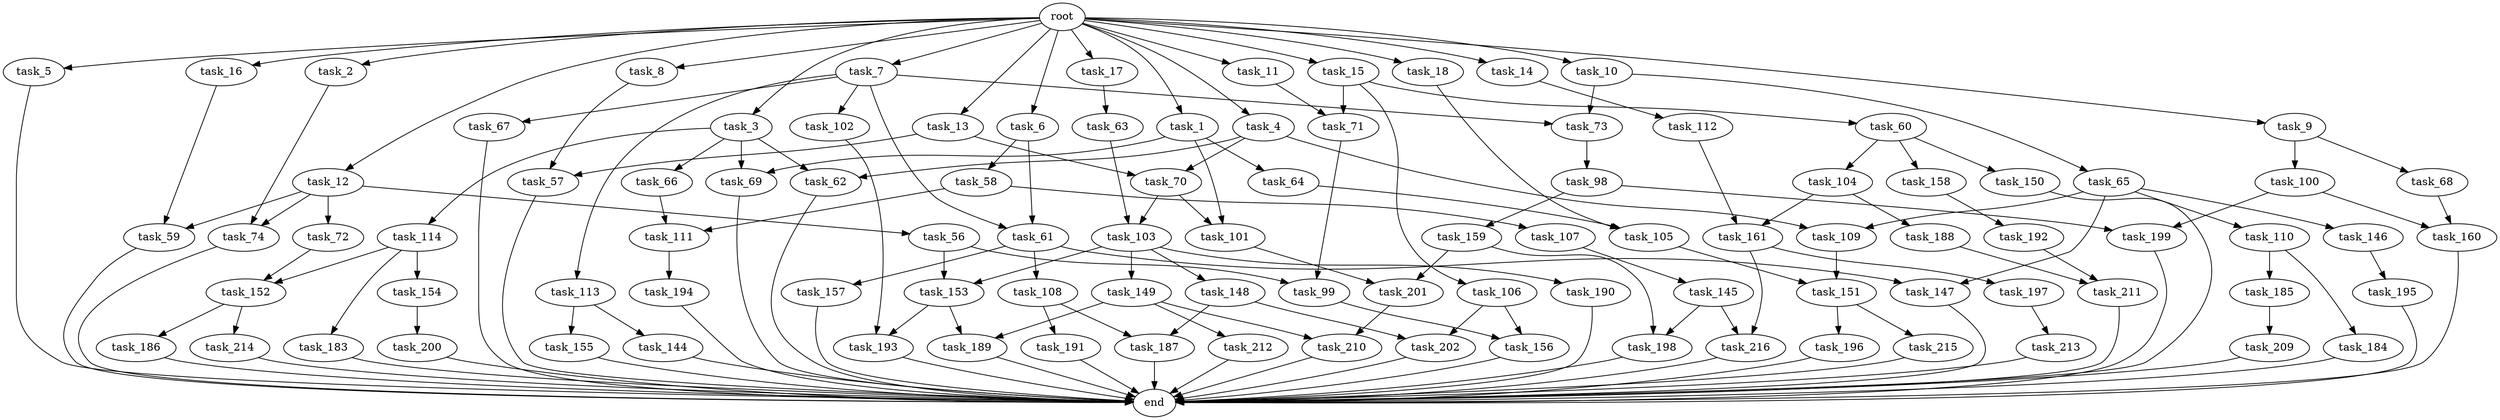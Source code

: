 digraph G {
  root [size="0.000000"];
  task_1 [size="2.048000"];
  task_2 [size="2.048000"];
  task_3 [size="2.048000"];
  task_4 [size="2.048000"];
  task_5 [size="2.048000"];
  task_6 [size="2.048000"];
  task_7 [size="2.048000"];
  task_8 [size="2.048000"];
  task_9 [size="2.048000"];
  task_10 [size="2.048000"];
  task_11 [size="2.048000"];
  task_12 [size="2.048000"];
  task_13 [size="2.048000"];
  task_14 [size="2.048000"];
  task_15 [size="2.048000"];
  task_16 [size="2.048000"];
  task_17 [size="2.048000"];
  task_18 [size="2.048000"];
  task_56 [size="68719476.736000"];
  task_57 [size="584115552.256000"];
  task_58 [size="68719476.736000"];
  task_59 [size="1168231104.512000"];
  task_60 [size="841813590.016000"];
  task_61 [size="1786706395.136000"];
  task_62 [size="1992864825.344000"];
  task_63 [size="68719476.736000"];
  task_64 [size="618475290.624000"];
  task_65 [size="429496729.600000"];
  task_66 [size="274877906.944000"];
  task_67 [size="1717986918.400000"];
  task_68 [size="1391569403.904000"];
  task_69 [size="893353197.568000"];
  task_70 [size="2147483648.000000"];
  task_71 [size="1941325217.792000"];
  task_72 [size="68719476.736000"];
  task_73 [size="2147483648.000000"];
  task_74 [size="687194767.360000"];
  task_98 [size="1099511627.776000"];
  task_99 [size="1546188226.560000"];
  task_100 [size="1391569403.904000"];
  task_101 [size="687194767.360000"];
  task_102 [size="1717986918.400000"];
  task_103 [size="137438953.472000"];
  task_104 [size="429496729.600000"];
  task_105 [size="1168231104.512000"];
  task_106 [size="841813590.016000"];
  task_107 [size="274877906.944000"];
  task_108 [size="841813590.016000"];
  task_109 [size="2147483648.000000"];
  task_110 [size="429496729.600000"];
  task_111 [size="429496729.600000"];
  task_112 [size="429496729.600000"];
  task_113 [size="1717986918.400000"];
  task_114 [size="274877906.944000"];
  task_144 [size="68719476.736000"];
  task_145 [size="154618822.656000"];
  task_146 [size="429496729.600000"];
  task_147 [size="1271310319.616000"];
  task_148 [size="1717986918.400000"];
  task_149 [size="1717986918.400000"];
  task_150 [size="429496729.600000"];
  task_151 [size="687194767.360000"];
  task_152 [size="2559800508.416000"];
  task_153 [size="3109556322.304000"];
  task_154 [size="841813590.016000"];
  task_155 [size="68719476.736000"];
  task_156 [size="584115552.256000"];
  task_157 [size="841813590.016000"];
  task_158 [size="429496729.600000"];
  task_159 [size="618475290.624000"];
  task_160 [size="1374389534.720000"];
  task_161 [size="996432412.672000"];
  task_183 [size="841813590.016000"];
  task_184 [size="68719476.736000"];
  task_185 [size="68719476.736000"];
  task_186 [size="1099511627.776000"];
  task_187 [size="429496729.600000"];
  task_188 [size="841813590.016000"];
  task_189 [size="3435973836.800000"];
  task_190 [size="1717986918.400000"];
  task_191 [size="154618822.656000"];
  task_192 [size="618475290.624000"];
  task_193 [size="3435973836.800000"];
  task_194 [size="429496729.600000"];
  task_195 [size="68719476.736000"];
  task_196 [size="618475290.624000"];
  task_197 [size="841813590.016000"];
  task_198 [size="2491081031.680000"];
  task_199 [size="1717986918.400000"];
  task_200 [size="1717986918.400000"];
  task_201 [size="1546188226.560000"];
  task_202 [size="704374636.544000"];
  task_209 [size="1099511627.776000"];
  task_210 [size="3109556322.304000"];
  task_211 [size="2336462209.024000"];
  task_212 [size="1717986918.400000"];
  task_213 [size="1099511627.776000"];
  task_214 [size="1099511627.776000"];
  task_215 [size="618475290.624000"];
  task_216 [size="1941325217.792000"];
  end [size="0.000000"];

  root -> task_1 [size="1.000000"];
  root -> task_2 [size="1.000000"];
  root -> task_3 [size="1.000000"];
  root -> task_4 [size="1.000000"];
  root -> task_5 [size="1.000000"];
  root -> task_6 [size="1.000000"];
  root -> task_7 [size="1.000000"];
  root -> task_8 [size="1.000000"];
  root -> task_9 [size="1.000000"];
  root -> task_10 [size="1.000000"];
  root -> task_11 [size="1.000000"];
  root -> task_12 [size="1.000000"];
  root -> task_13 [size="1.000000"];
  root -> task_14 [size="1.000000"];
  root -> task_15 [size="1.000000"];
  root -> task_16 [size="1.000000"];
  root -> task_17 [size="1.000000"];
  root -> task_18 [size="1.000000"];
  task_1 -> task_64 [size="301989888.000000"];
  task_1 -> task_69 [size="301989888.000000"];
  task_1 -> task_101 [size="301989888.000000"];
  task_2 -> task_74 [size="301989888.000000"];
  task_3 -> task_62 [size="134217728.000000"];
  task_3 -> task_66 [size="134217728.000000"];
  task_3 -> task_69 [size="134217728.000000"];
  task_3 -> task_114 [size="134217728.000000"];
  task_4 -> task_62 [size="838860800.000000"];
  task_4 -> task_70 [size="838860800.000000"];
  task_4 -> task_109 [size="838860800.000000"];
  task_5 -> end [size="1.000000"];
  task_6 -> task_58 [size="33554432.000000"];
  task_6 -> task_61 [size="33554432.000000"];
  task_7 -> task_61 [size="838860800.000000"];
  task_7 -> task_67 [size="838860800.000000"];
  task_7 -> task_73 [size="838860800.000000"];
  task_7 -> task_102 [size="838860800.000000"];
  task_7 -> task_113 [size="838860800.000000"];
  task_8 -> task_57 [size="75497472.000000"];
  task_9 -> task_68 [size="679477248.000000"];
  task_9 -> task_100 [size="679477248.000000"];
  task_10 -> task_65 [size="209715200.000000"];
  task_10 -> task_73 [size="209715200.000000"];
  task_11 -> task_71 [size="536870912.000000"];
  task_12 -> task_56 [size="33554432.000000"];
  task_12 -> task_59 [size="33554432.000000"];
  task_12 -> task_72 [size="33554432.000000"];
  task_12 -> task_74 [size="33554432.000000"];
  task_13 -> task_57 [size="209715200.000000"];
  task_13 -> task_70 [size="209715200.000000"];
  task_14 -> task_112 [size="209715200.000000"];
  task_15 -> task_60 [size="411041792.000000"];
  task_15 -> task_71 [size="411041792.000000"];
  task_15 -> task_106 [size="411041792.000000"];
  task_16 -> task_59 [size="536870912.000000"];
  task_17 -> task_63 [size="33554432.000000"];
  task_18 -> task_105 [size="536870912.000000"];
  task_56 -> task_99 [size="679477248.000000"];
  task_56 -> task_153 [size="679477248.000000"];
  task_57 -> end [size="1.000000"];
  task_58 -> task_107 [size="134217728.000000"];
  task_58 -> task_111 [size="134217728.000000"];
  task_59 -> end [size="1.000000"];
  task_60 -> task_104 [size="209715200.000000"];
  task_60 -> task_150 [size="209715200.000000"];
  task_60 -> task_158 [size="209715200.000000"];
  task_61 -> task_108 [size="411041792.000000"];
  task_61 -> task_147 [size="411041792.000000"];
  task_61 -> task_157 [size="411041792.000000"];
  task_62 -> end [size="1.000000"];
  task_63 -> task_103 [size="33554432.000000"];
  task_64 -> task_105 [size="33554432.000000"];
  task_65 -> task_109 [size="209715200.000000"];
  task_65 -> task_110 [size="209715200.000000"];
  task_65 -> task_146 [size="209715200.000000"];
  task_65 -> task_147 [size="209715200.000000"];
  task_66 -> task_111 [size="75497472.000000"];
  task_67 -> end [size="1.000000"];
  task_68 -> task_160 [size="134217728.000000"];
  task_69 -> end [size="1.000000"];
  task_70 -> task_101 [size="33554432.000000"];
  task_70 -> task_103 [size="33554432.000000"];
  task_71 -> task_99 [size="75497472.000000"];
  task_72 -> task_152 [size="838860800.000000"];
  task_73 -> task_98 [size="536870912.000000"];
  task_74 -> end [size="1.000000"];
  task_98 -> task_159 [size="301989888.000000"];
  task_98 -> task_199 [size="301989888.000000"];
  task_99 -> task_156 [size="75497472.000000"];
  task_100 -> task_160 [size="536870912.000000"];
  task_100 -> task_199 [size="536870912.000000"];
  task_101 -> task_201 [size="75497472.000000"];
  task_102 -> task_193 [size="838860800.000000"];
  task_103 -> task_148 [size="838860800.000000"];
  task_103 -> task_149 [size="838860800.000000"];
  task_103 -> task_153 [size="838860800.000000"];
  task_103 -> task_190 [size="838860800.000000"];
  task_104 -> task_161 [size="411041792.000000"];
  task_104 -> task_188 [size="411041792.000000"];
  task_105 -> task_151 [size="33554432.000000"];
  task_106 -> task_156 [size="209715200.000000"];
  task_106 -> task_202 [size="209715200.000000"];
  task_107 -> task_145 [size="75497472.000000"];
  task_108 -> task_187 [size="75497472.000000"];
  task_108 -> task_191 [size="75497472.000000"];
  task_109 -> task_151 [size="301989888.000000"];
  task_110 -> task_184 [size="33554432.000000"];
  task_110 -> task_185 [size="33554432.000000"];
  task_111 -> task_194 [size="209715200.000000"];
  task_112 -> task_161 [size="75497472.000000"];
  task_113 -> task_144 [size="33554432.000000"];
  task_113 -> task_155 [size="33554432.000000"];
  task_114 -> task_152 [size="411041792.000000"];
  task_114 -> task_154 [size="411041792.000000"];
  task_114 -> task_183 [size="411041792.000000"];
  task_144 -> end [size="1.000000"];
  task_145 -> task_198 [size="536870912.000000"];
  task_145 -> task_216 [size="536870912.000000"];
  task_146 -> task_195 [size="33554432.000000"];
  task_147 -> end [size="1.000000"];
  task_148 -> task_187 [size="134217728.000000"];
  task_148 -> task_202 [size="134217728.000000"];
  task_149 -> task_189 [size="838860800.000000"];
  task_149 -> task_210 [size="838860800.000000"];
  task_149 -> task_212 [size="838860800.000000"];
  task_150 -> end [size="1.000000"];
  task_151 -> task_196 [size="301989888.000000"];
  task_151 -> task_215 [size="301989888.000000"];
  task_152 -> task_186 [size="536870912.000000"];
  task_152 -> task_214 [size="536870912.000000"];
  task_153 -> task_189 [size="838860800.000000"];
  task_153 -> task_193 [size="838860800.000000"];
  task_154 -> task_200 [size="838860800.000000"];
  task_155 -> end [size="1.000000"];
  task_156 -> end [size="1.000000"];
  task_157 -> end [size="1.000000"];
  task_158 -> task_192 [size="301989888.000000"];
  task_159 -> task_198 [size="679477248.000000"];
  task_159 -> task_201 [size="679477248.000000"];
  task_160 -> end [size="1.000000"];
  task_161 -> task_197 [size="411041792.000000"];
  task_161 -> task_216 [size="411041792.000000"];
  task_183 -> end [size="1.000000"];
  task_184 -> end [size="1.000000"];
  task_185 -> task_209 [size="536870912.000000"];
  task_186 -> end [size="1.000000"];
  task_187 -> end [size="1.000000"];
  task_188 -> task_211 [size="838860800.000000"];
  task_189 -> end [size="1.000000"];
  task_190 -> end [size="1.000000"];
  task_191 -> end [size="1.000000"];
  task_192 -> task_211 [size="301989888.000000"];
  task_193 -> end [size="1.000000"];
  task_194 -> end [size="1.000000"];
  task_195 -> end [size="1.000000"];
  task_196 -> end [size="1.000000"];
  task_197 -> task_213 [size="536870912.000000"];
  task_198 -> end [size="1.000000"];
  task_199 -> end [size="1.000000"];
  task_200 -> end [size="1.000000"];
  task_201 -> task_210 [size="679477248.000000"];
  task_202 -> end [size="1.000000"];
  task_209 -> end [size="1.000000"];
  task_210 -> end [size="1.000000"];
  task_211 -> end [size="1.000000"];
  task_212 -> end [size="1.000000"];
  task_213 -> end [size="1.000000"];
  task_214 -> end [size="1.000000"];
  task_215 -> end [size="1.000000"];
  task_216 -> end [size="1.000000"];
}
